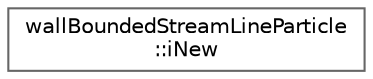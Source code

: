 digraph "Graphical Class Hierarchy"
{
 // LATEX_PDF_SIZE
  bgcolor="transparent";
  edge [fontname=Helvetica,fontsize=10,labelfontname=Helvetica,labelfontsize=10];
  node [fontname=Helvetica,fontsize=10,shape=box,height=0.2,width=0.4];
  rankdir="LR";
  Node0 [id="Node000000",label="wallBoundedStreamLineParticle\l::iNew",height=0.2,width=0.4,color="grey40", fillcolor="white", style="filled",URL="$classFoam_1_1wallBoundedStreamLineParticle_1_1iNew.html",tooltip=" "];
}
